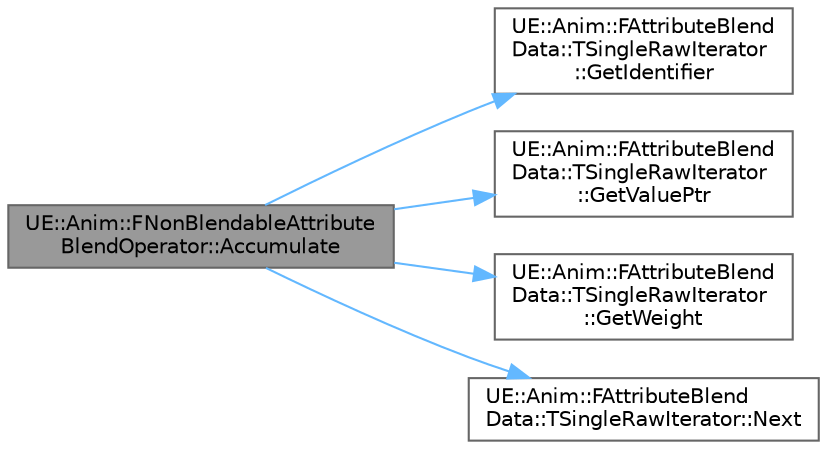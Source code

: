 digraph "UE::Anim::FNonBlendableAttributeBlendOperator::Accumulate"
{
 // INTERACTIVE_SVG=YES
 // LATEX_PDF_SIZE
  bgcolor="transparent";
  edge [fontname=Helvetica,fontsize=10,labelfontname=Helvetica,labelfontsize=10];
  node [fontname=Helvetica,fontsize=10,shape=box,height=0.2,width=0.4];
  rankdir="LR";
  Node1 [id="Node000001",label="UE::Anim::FNonBlendableAttribute\lBlendOperator::Accumulate",height=0.2,width=0.4,color="gray40", fillcolor="grey60", style="filled", fontcolor="black",tooltip="Begin IAttributeBlendOperator overrides."];
  Node1 -> Node2 [id="edge1_Node000001_Node000002",color="steelblue1",style="solid",tooltip=" "];
  Node2 [id="Node000002",label="UE::Anim::FAttributeBlend\lData::TSingleRawIterator\l::GetIdentifier",height=0.2,width=0.4,color="grey40", fillcolor="white", style="filled",URL="$d5/d18/structUE_1_1Anim_1_1FAttributeBlendData_1_1TSingleRawIterator.html#aa03e12b4e7f877045c557c1d6fc867ca",tooltip="Returns the identifier for the current attribute set."];
  Node1 -> Node3 [id="edge2_Node000001_Node000003",color="steelblue1",style="solid",tooltip=" "];
  Node3 [id="Node000003",label="UE::Anim::FAttributeBlend\lData::TSingleRawIterator\l::GetValuePtr",height=0.2,width=0.4,color="grey40", fillcolor="white", style="filled",URL="$d5/d18/structUE_1_1Anim_1_1FAttributeBlendData_1_1TSingleRawIterator.html#a6dd524a9afafe46c63bb0aa31481b73b",tooltip="Return the value for the currently indexed unique attribute."];
  Node1 -> Node4 [id="edge3_Node000001_Node000004",color="steelblue1",style="solid",tooltip=" "];
  Node4 [id="Node000004",label="UE::Anim::FAttributeBlend\lData::TSingleRawIterator\l::GetWeight",height=0.2,width=0.4,color="grey40", fillcolor="white", style="filled",URL="$d5/d18/structUE_1_1Anim_1_1FAttributeBlendData_1_1TSingleRawIterator.html#a876f3273c4df97eda4dd440879614250",tooltip="Returns (container level) weight value for the unique attribute its container."];
  Node1 -> Node5 [id="edge4_Node000001_Node000005",color="steelblue1",style="solid",tooltip=" "];
  Node5 [id="Node000005",label="UE::Anim::FAttributeBlend\lData::TSingleRawIterator::Next",height=0.2,width=0.4,color="grey40", fillcolor="white", style="filled",URL="$d5/d18/structUE_1_1Anim_1_1FAttributeBlendData_1_1TSingleRawIterator.html#a77d550ef87a9b59a135e17a7b19ca488",tooltip="Cycle through to next unique attribute, returns false if the end was reached."];
}
